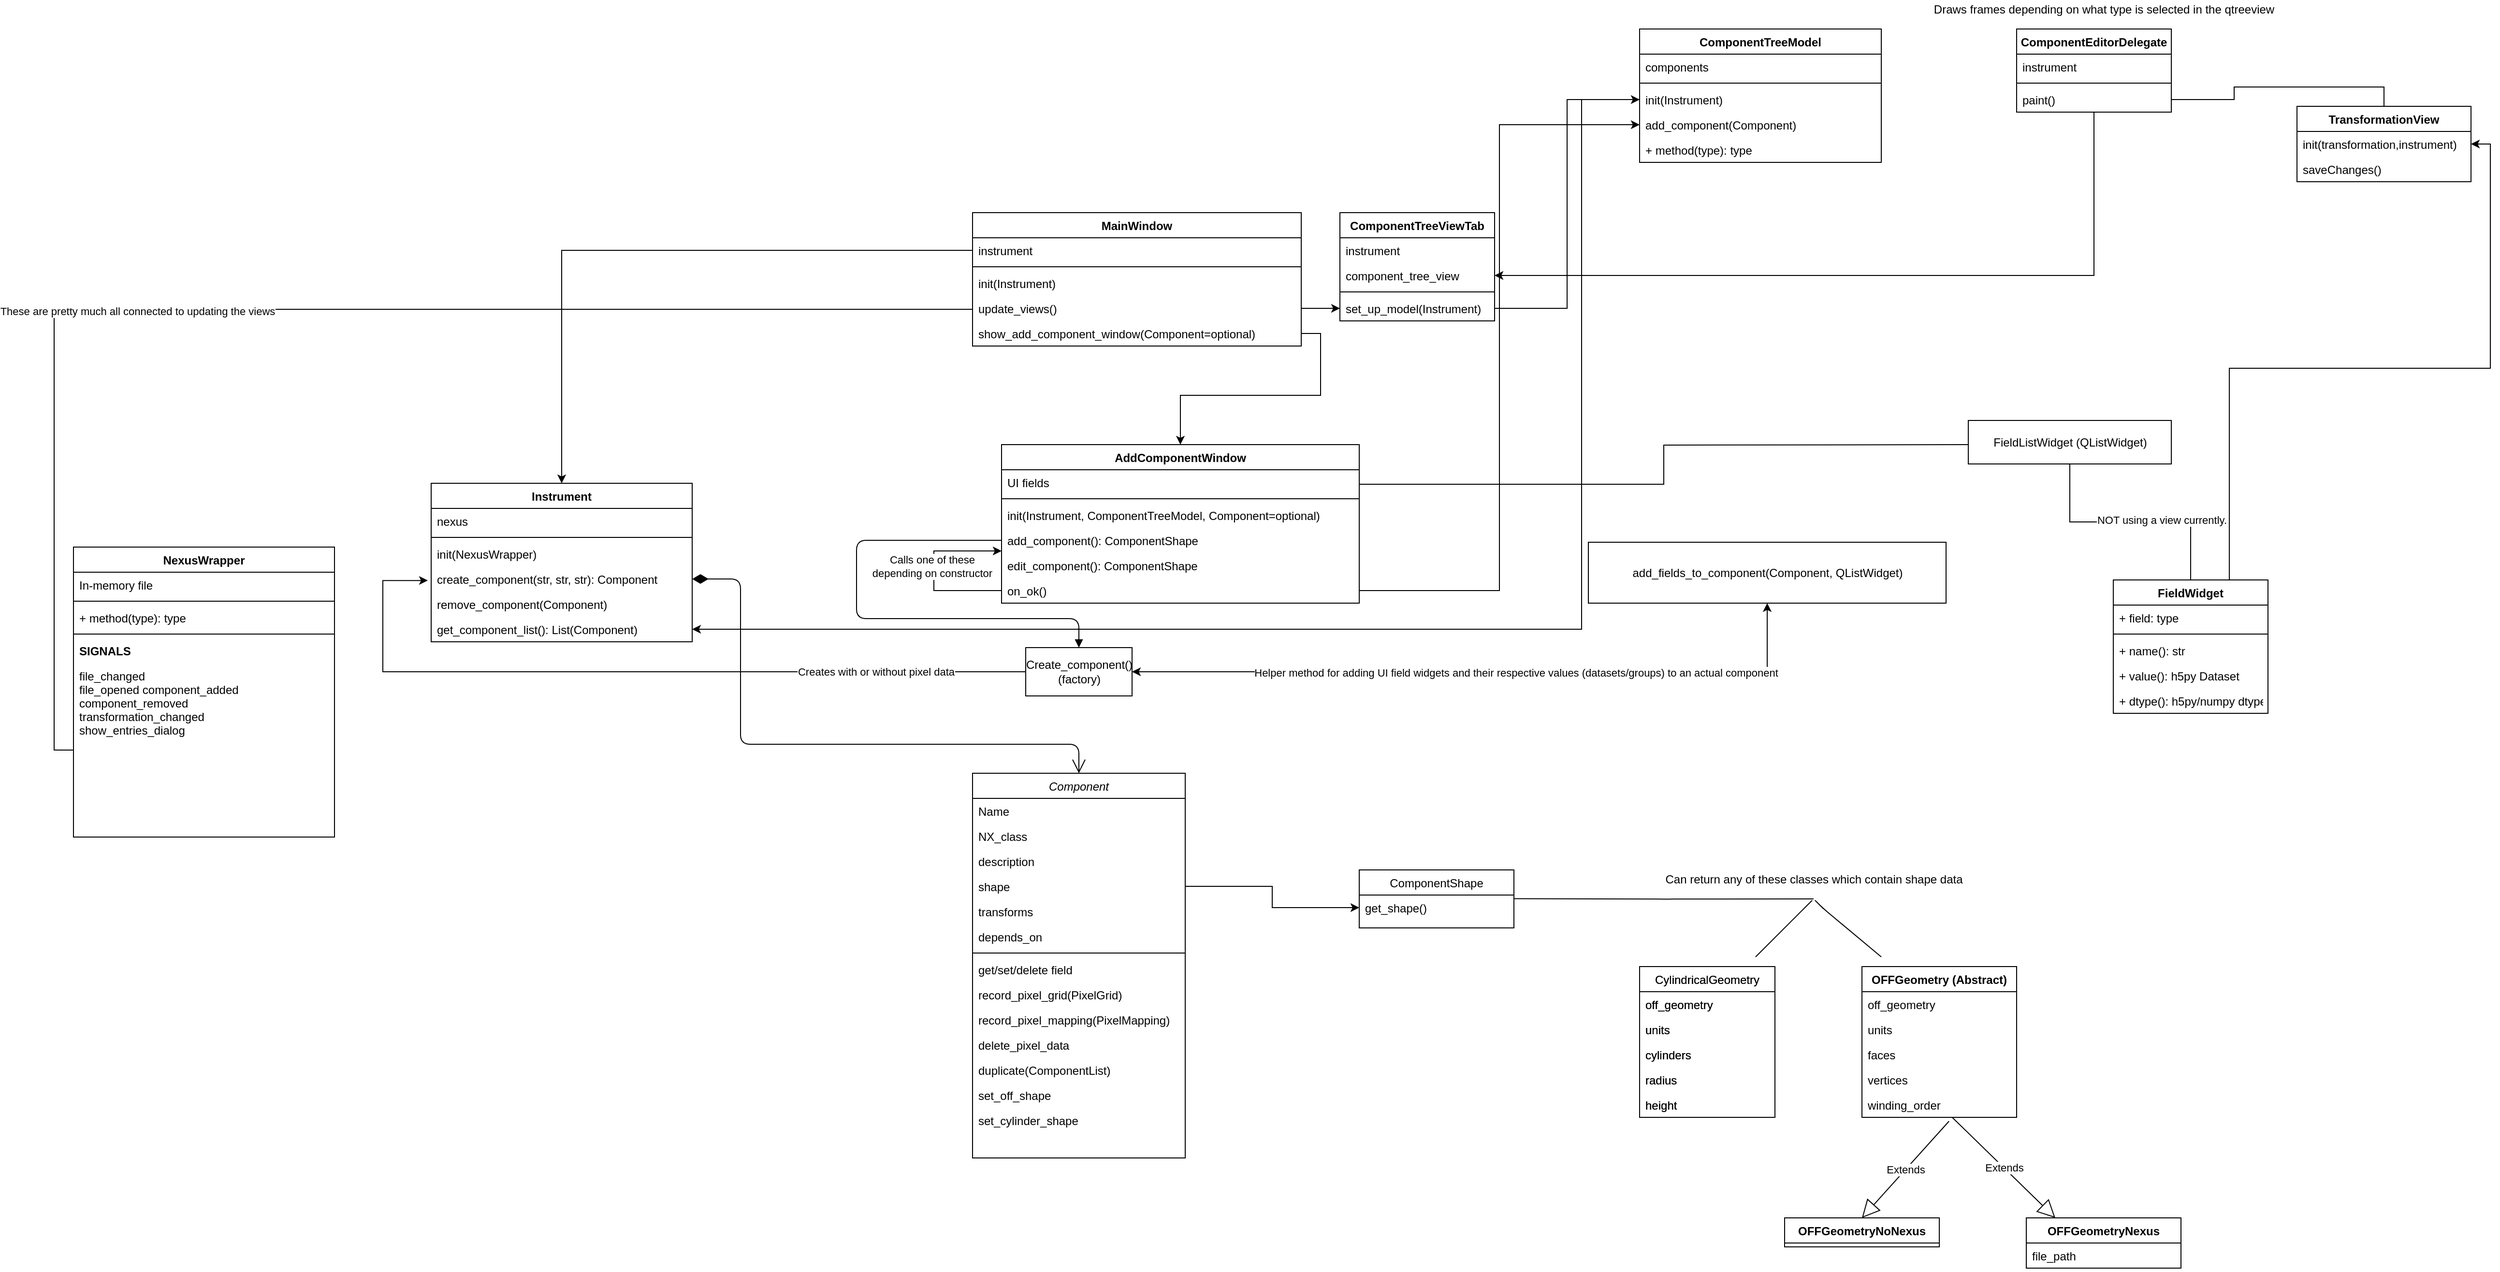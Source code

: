 <mxfile version="12.9.14" type="github">
  <diagram id="C5RBs43oDa-KdzZeNtuy" name="Page-1">
    <mxGraphModel dx="3401" dy="2618" grid="1" gridSize="10" guides="1" tooltips="1" connect="1" arrows="1" fold="1" page="1" pageScale="1" pageWidth="827" pageHeight="1169" math="0" shadow="0">
      <root>
        <mxCell id="WIyWlLk6GJQsqaUBKTNV-0" />
        <mxCell id="WIyWlLk6GJQsqaUBKTNV-1" parent="WIyWlLk6GJQsqaUBKTNV-0" />
        <mxCell id="DUrNOkOLL8GZBjthzsFv-48" style="edgeStyle=orthogonalEdgeStyle;rounded=0;orthogonalLoop=1;jettySize=auto;html=1;entryX=-0.013;entryY=0.56;entryDx=0;entryDy=0;entryPerimeter=0;" parent="WIyWlLk6GJQsqaUBKTNV-1" source="N5AuJJnAV4p9VSYSqfe--3" target="DUrNOkOLL8GZBjthzsFv-47" edge="1">
          <mxGeometry relative="1" as="geometry">
            <mxPoint x="-410" y="-70" as="targetPoint" />
            <Array as="points">
              <mxPoint x="-420" y="25" />
              <mxPoint x="-420" y="-69" />
            </Array>
          </mxGeometry>
        </mxCell>
        <mxCell id="DUrNOkOLL8GZBjthzsFv-49" value="Creates with or without pixel data" style="edgeLabel;html=1;align=center;verticalAlign=middle;resizable=0;points=[];" parent="DUrNOkOLL8GZBjthzsFv-48" vertex="1" connectable="0">
          <mxGeometry x="-0.642" y="3" relative="1" as="geometry">
            <mxPoint x="-11" y="-3.03" as="offset" />
          </mxGeometry>
        </mxCell>
        <mxCell id="DUrNOkOLL8GZBjthzsFv-59" style="edgeStyle=orthogonalEdgeStyle;rounded=0;orthogonalLoop=1;jettySize=auto;html=1;startArrow=classic;startFill=1;entryX=0.5;entryY=1;entryDx=0;entryDy=0;" parent="WIyWlLk6GJQsqaUBKTNV-1" source="N5AuJJnAV4p9VSYSqfe--3" target="DUrNOkOLL8GZBjthzsFv-60" edge="1">
          <mxGeometry relative="1" as="geometry">
            <mxPoint x="1000" y="-20" as="targetPoint" />
          </mxGeometry>
        </mxCell>
        <mxCell id="DUrNOkOLL8GZBjthzsFv-72" value="Helper method for adding UI field widgets and their respective values (datasets/groups) to an actual component" style="edgeLabel;html=1;align=center;verticalAlign=middle;resizable=0;points=[];" parent="DUrNOkOLL8GZBjthzsFv-59" vertex="1" connectable="0">
          <mxGeometry x="0.094" y="-1" relative="1" as="geometry">
            <mxPoint x="-1" as="offset" />
          </mxGeometry>
        </mxCell>
        <mxCell id="N5AuJJnAV4p9VSYSqfe--3" value="&lt;div&gt;Create_component()&lt;/div&gt;&lt;div&gt;(factory)&lt;br&gt;&lt;/div&gt;" style="html=1;" parent="WIyWlLk6GJQsqaUBKTNV-1" vertex="1">
          <mxGeometry x="245" width="110" height="50" as="geometry" />
        </mxCell>
        <mxCell id="N5AuJJnAV4p9VSYSqfe--9" value="" style="endArrow=open;html=1;endSize=12;startArrow=diamondThin;startSize=14;startFill=1;edgeStyle=orthogonalEdgeStyle;align=left;verticalAlign=bottom;" parent="WIyWlLk6GJQsqaUBKTNV-1" source="DUrNOkOLL8GZBjthzsFv-47" target="zkfFHV4jXpPFQw0GAbJ--0" edge="1">
          <mxGeometry x="-1" y="3" relative="1" as="geometry">
            <mxPoint x="-50" y="70" as="sourcePoint" />
            <mxPoint x="490" y="510" as="targetPoint" />
            <Array as="points">
              <mxPoint x="-50" y="-71" />
              <mxPoint x="-50" y="100" />
              <mxPoint x="300" y="100" />
            </Array>
          </mxGeometry>
        </mxCell>
        <mxCell id="DUrNOkOLL8GZBjthzsFv-62" style="edgeStyle=orthogonalEdgeStyle;rounded=0;orthogonalLoop=1;jettySize=auto;html=1;exitX=1;exitY=0.25;exitDx=0;exitDy=0;startArrow=none;startFill=0;endArrow=none;endFill=0;" parent="WIyWlLk6GJQsqaUBKTNV-1" source="N5AuJJnAV4p9VSYSqfe--11" edge="1">
          <mxGeometry relative="1" as="geometry">
            <mxPoint x="1220" y="-210" as="targetPoint" />
          </mxGeometry>
        </mxCell>
        <mxCell id="N5AuJJnAV4p9VSYSqfe--11" value="AddComponentWindow" style="swimlane;fontStyle=1;align=center;verticalAlign=top;childLayout=stackLayout;horizontal=1;startSize=26;horizontalStack=0;resizeParent=1;resizeParentMax=0;resizeLast=0;collapsible=1;marginBottom=0;" parent="WIyWlLk6GJQsqaUBKTNV-1" vertex="1">
          <mxGeometry x="220" y="-210" width="370" height="164" as="geometry" />
        </mxCell>
        <mxCell id="N5AuJJnAV4p9VSYSqfe--12" value="UI fields" style="text;strokeColor=none;fillColor=none;align=left;verticalAlign=top;spacingLeft=4;spacingRight=4;overflow=hidden;rotatable=0;points=[[0,0.5],[1,0.5]];portConstraint=eastwest;" parent="N5AuJJnAV4p9VSYSqfe--11" vertex="1">
          <mxGeometry y="26" width="370" height="26" as="geometry" />
        </mxCell>
        <mxCell id="N5AuJJnAV4p9VSYSqfe--13" value="" style="line;strokeWidth=1;fillColor=none;align=left;verticalAlign=middle;spacingTop=-1;spacingLeft=3;spacingRight=3;rotatable=0;labelPosition=right;points=[];portConstraint=eastwest;" parent="N5AuJJnAV4p9VSYSqfe--11" vertex="1">
          <mxGeometry y="52" width="370" height="8" as="geometry" />
        </mxCell>
        <mxCell id="N5AuJJnAV4p9VSYSqfe--16" value="init(Instrument, ComponentTreeModel, Component=optional)" style="text;strokeColor=none;fillColor=none;align=left;verticalAlign=top;spacingLeft=4;spacingRight=4;overflow=hidden;rotatable=0;points=[[0,0.5],[1,0.5]];portConstraint=eastwest;" parent="N5AuJJnAV4p9VSYSqfe--11" vertex="1">
          <mxGeometry y="60" width="370" height="26" as="geometry" />
        </mxCell>
        <mxCell id="N5AuJJnAV4p9VSYSqfe--14" value="add_component(): ComponentShape" style="text;strokeColor=none;fillColor=none;align=left;verticalAlign=top;spacingLeft=4;spacingRight=4;overflow=hidden;rotatable=0;points=[[0,0.5],[1,0.5]];portConstraint=eastwest;" parent="N5AuJJnAV4p9VSYSqfe--11" vertex="1">
          <mxGeometry y="86" width="370" height="26" as="geometry" />
        </mxCell>
        <mxCell id="N5AuJJnAV4p9VSYSqfe--15" value="edit_component(): ComponentShape" style="text;strokeColor=none;fillColor=none;align=left;verticalAlign=top;spacingLeft=4;spacingRight=4;overflow=hidden;rotatable=0;points=[[0,0.5],[1,0.5]];portConstraint=eastwest;" parent="N5AuJJnAV4p9VSYSqfe--11" vertex="1">
          <mxGeometry y="112" width="370" height="26" as="geometry" />
        </mxCell>
        <mxCell id="N5AuJJnAV4p9VSYSqfe--17" value="on_ok()" style="text;strokeColor=none;fillColor=none;align=left;verticalAlign=top;spacingLeft=4;spacingRight=4;overflow=hidden;rotatable=0;points=[[0,0.5],[1,0.5]];portConstraint=eastwest;" parent="N5AuJJnAV4p9VSYSqfe--11" vertex="1">
          <mxGeometry y="138" width="370" height="26" as="geometry" />
        </mxCell>
        <mxCell id="N5AuJJnAV4p9VSYSqfe--23" style="edgeStyle=orthogonalEdgeStyle;rounded=0;orthogonalLoop=1;jettySize=auto;html=1;exitX=0;exitY=0.5;exitDx=0;exitDy=0;entryX=0;entryY=0.923;entryDx=0;entryDy=0;entryPerimeter=0;" parent="N5AuJJnAV4p9VSYSqfe--11" source="N5AuJJnAV4p9VSYSqfe--17" target="N5AuJJnAV4p9VSYSqfe--14" edge="1">
          <mxGeometry relative="1" as="geometry">
            <mxPoint x="-10" y="110" as="targetPoint" />
            <Array as="points">
              <mxPoint y="151" />
              <mxPoint x="-70" y="151" />
              <mxPoint x="-70" y="110" />
            </Array>
          </mxGeometry>
        </mxCell>
        <mxCell id="N5AuJJnAV4p9VSYSqfe--25" value="&lt;div&gt;Calls one of these&lt;/div&gt;&lt;div&gt; depending on constructor&lt;/div&gt;" style="edgeLabel;html=1;align=center;verticalAlign=middle;resizable=0;points=[];" parent="N5AuJJnAV4p9VSYSqfe--23" vertex="1" connectable="0">
          <mxGeometry x="0.052" y="2" relative="1" as="geometry">
            <mxPoint as="offset" />
          </mxGeometry>
        </mxCell>
        <mxCell id="N5AuJJnAV4p9VSYSqfe--22" value="" style="html=1;verticalAlign=bottom;endArrow=block;exitX=0;exitY=0.5;exitDx=0;exitDy=0;entryX=0.5;entryY=0;entryDx=0;entryDy=0;" parent="WIyWlLk6GJQsqaUBKTNV-1" source="N5AuJJnAV4p9VSYSqfe--14" target="N5AuJJnAV4p9VSYSqfe--3" edge="1">
          <mxGeometry x="-0.144" y="-92" width="80" relative="1" as="geometry">
            <mxPoint x="70" y="-128.2" as="sourcePoint" />
            <mxPoint x="-40" y="-120" as="targetPoint" />
            <Array as="points">
              <mxPoint x="70" y="-111" />
              <mxPoint x="70" y="-30" />
              <mxPoint x="300" y="-30" />
            </Array>
            <mxPoint as="offset" />
          </mxGeometry>
        </mxCell>
        <mxCell id="zkfFHV4jXpPFQw0GAbJ--17" value="ComponentShape" style="swimlane;fontStyle=0;align=center;verticalAlign=top;childLayout=stackLayout;horizontal=1;startSize=26;horizontalStack=0;resizeParent=1;resizeLast=0;collapsible=1;marginBottom=0;rounded=0;shadow=0;strokeWidth=1;" parent="WIyWlLk6GJQsqaUBKTNV-1" vertex="1">
          <mxGeometry x="590" y="230" width="160" height="60" as="geometry">
            <mxRectangle x="550" y="140" width="160" height="26" as="alternateBounds" />
          </mxGeometry>
        </mxCell>
        <mxCell id="zkfFHV4jXpPFQw0GAbJ--24" value="get_shape()" style="text;align=left;verticalAlign=top;spacingLeft=4;spacingRight=4;overflow=hidden;rotatable=0;points=[[0,0.5],[1,0.5]];portConstraint=eastwest;" parent="zkfFHV4jXpPFQw0GAbJ--17" vertex="1">
          <mxGeometry y="26" width="160" height="26" as="geometry" />
        </mxCell>
        <mxCell id="DUrNOkOLL8GZBjthzsFv-0" value="" style="endArrow=none;html=1;edgeStyle=orthogonalEdgeStyle;" parent="WIyWlLk6GJQsqaUBKTNV-1" edge="1">
          <mxGeometry relative="1" as="geometry">
            <mxPoint x="750" y="259.71" as="sourcePoint" />
            <mxPoint x="1060" y="260" as="targetPoint" />
            <Array as="points" />
          </mxGeometry>
        </mxCell>
        <mxCell id="zkfFHV4jXpPFQw0GAbJ--0" value="Component" style="swimlane;fontStyle=2;align=center;verticalAlign=top;childLayout=stackLayout;horizontal=1;startSize=26;horizontalStack=0;resizeParent=1;resizeLast=0;collapsible=1;marginBottom=0;rounded=0;shadow=0;strokeWidth=1;" parent="WIyWlLk6GJQsqaUBKTNV-1" vertex="1">
          <mxGeometry x="190" y="130" width="220" height="398" as="geometry">
            <mxRectangle x="230" y="140" width="160" height="26" as="alternateBounds" />
          </mxGeometry>
        </mxCell>
        <mxCell id="zkfFHV4jXpPFQw0GAbJ--1" value="Name" style="text;align=left;verticalAlign=top;spacingLeft=4;spacingRight=4;overflow=hidden;rotatable=0;points=[[0,0.5],[1,0.5]];portConstraint=eastwest;" parent="zkfFHV4jXpPFQw0GAbJ--0" vertex="1">
          <mxGeometry y="26" width="220" height="26" as="geometry" />
        </mxCell>
        <mxCell id="zkfFHV4jXpPFQw0GAbJ--2" value="NX_class" style="text;align=left;verticalAlign=top;spacingLeft=4;spacingRight=4;overflow=hidden;rotatable=0;points=[[0,0.5],[1,0.5]];portConstraint=eastwest;rounded=0;shadow=0;html=0;" parent="zkfFHV4jXpPFQw0GAbJ--0" vertex="1">
          <mxGeometry y="52" width="220" height="26" as="geometry" />
        </mxCell>
        <mxCell id="zkfFHV4jXpPFQw0GAbJ--3" value="description" style="text;align=left;verticalAlign=top;spacingLeft=4;spacingRight=4;overflow=hidden;rotatable=0;points=[[0,0.5],[1,0.5]];portConstraint=eastwest;rounded=0;shadow=0;html=0;" parent="zkfFHV4jXpPFQw0GAbJ--0" vertex="1">
          <mxGeometry y="78" width="220" height="26" as="geometry" />
        </mxCell>
        <mxCell id="N5AuJJnAV4p9VSYSqfe--0" value="shape" style="text;align=left;verticalAlign=top;spacingLeft=4;spacingRight=4;overflow=hidden;rotatable=0;points=[[0,0.5],[1,0.5]];portConstraint=eastwest;rounded=0;shadow=0;html=0;" parent="zkfFHV4jXpPFQw0GAbJ--0" vertex="1">
          <mxGeometry y="104" width="220" height="26" as="geometry" />
        </mxCell>
        <mxCell id="N5AuJJnAV4p9VSYSqfe--1" value="transforms" style="text;align=left;verticalAlign=top;spacingLeft=4;spacingRight=4;overflow=hidden;rotatable=0;points=[[0,0.5],[1,0.5]];portConstraint=eastwest;rounded=0;shadow=0;html=0;" parent="zkfFHV4jXpPFQw0GAbJ--0" vertex="1">
          <mxGeometry y="130" width="220" height="26" as="geometry" />
        </mxCell>
        <mxCell id="N5AuJJnAV4p9VSYSqfe--2" value="depends_on" style="text;align=left;verticalAlign=top;spacingLeft=4;spacingRight=4;overflow=hidden;rotatable=0;points=[[0,0.5],[1,0.5]];portConstraint=eastwest;rounded=0;shadow=0;html=0;" parent="zkfFHV4jXpPFQw0GAbJ--0" vertex="1">
          <mxGeometry y="156" width="220" height="26" as="geometry" />
        </mxCell>
        <mxCell id="zkfFHV4jXpPFQw0GAbJ--4" value="" style="line;html=1;strokeWidth=1;align=left;verticalAlign=middle;spacingTop=-1;spacingLeft=3;spacingRight=3;rotatable=0;labelPosition=right;points=[];portConstraint=eastwest;" parent="zkfFHV4jXpPFQw0GAbJ--0" vertex="1">
          <mxGeometry y="182" width="220" height="8" as="geometry" />
        </mxCell>
        <mxCell id="zkfFHV4jXpPFQw0GAbJ--5" value="get/set/delete field" style="text;align=left;verticalAlign=top;spacingLeft=4;spacingRight=4;overflow=hidden;rotatable=0;points=[[0,0.5],[1,0.5]];portConstraint=eastwest;" parent="zkfFHV4jXpPFQw0GAbJ--0" vertex="1">
          <mxGeometry y="190" width="220" height="26" as="geometry" />
        </mxCell>
        <mxCell id="N5AuJJnAV4p9VSYSqfe--4" value="record_pixel_grid(PixelGrid)" style="text;align=left;verticalAlign=top;spacingLeft=4;spacingRight=4;overflow=hidden;rotatable=0;points=[[0,0.5],[1,0.5]];portConstraint=eastwest;" parent="zkfFHV4jXpPFQw0GAbJ--0" vertex="1">
          <mxGeometry y="216" width="220" height="26" as="geometry" />
        </mxCell>
        <mxCell id="N5AuJJnAV4p9VSYSqfe--5" value="record_pixel_mapping(PixelMapping)" style="text;align=left;verticalAlign=top;spacingLeft=4;spacingRight=4;overflow=hidden;rotatable=0;points=[[0,0.5],[1,0.5]];portConstraint=eastwest;" parent="zkfFHV4jXpPFQw0GAbJ--0" vertex="1">
          <mxGeometry y="242" width="220" height="26" as="geometry" />
        </mxCell>
        <mxCell id="N5AuJJnAV4p9VSYSqfe--6" value="delete_pixel_data" style="text;align=left;verticalAlign=top;spacingLeft=4;spacingRight=4;overflow=hidden;rotatable=0;points=[[0,0.5],[1,0.5]];portConstraint=eastwest;" parent="zkfFHV4jXpPFQw0GAbJ--0" vertex="1">
          <mxGeometry y="268" width="220" height="26" as="geometry" />
        </mxCell>
        <mxCell id="N5AuJJnAV4p9VSYSqfe--7" value="duplicate(ComponentList)" style="text;align=left;verticalAlign=top;spacingLeft=4;spacingRight=4;overflow=hidden;rotatable=0;points=[[0,0.5],[1,0.5]];portConstraint=eastwest;" parent="zkfFHV4jXpPFQw0GAbJ--0" vertex="1">
          <mxGeometry y="294" width="220" height="26" as="geometry" />
        </mxCell>
        <mxCell id="DUrNOkOLL8GZBjthzsFv-57" value="set_off_shape" style="text;align=left;verticalAlign=top;spacingLeft=4;spacingRight=4;overflow=hidden;rotatable=0;points=[[0,0.5],[1,0.5]];portConstraint=eastwest;" parent="zkfFHV4jXpPFQw0GAbJ--0" vertex="1">
          <mxGeometry y="320" width="220" height="26" as="geometry" />
        </mxCell>
        <mxCell id="DUrNOkOLL8GZBjthzsFv-58" value="set_cylinder_shape" style="text;align=left;verticalAlign=top;spacingLeft=4;spacingRight=4;overflow=hidden;rotatable=0;points=[[0,0.5],[1,0.5]];portConstraint=eastwest;" parent="zkfFHV4jXpPFQw0GAbJ--0" vertex="1">
          <mxGeometry y="346" width="220" height="26" as="geometry" />
        </mxCell>
        <mxCell id="DUrNOkOLL8GZBjthzsFv-23" value="Extends" style="endArrow=block;endSize=16;endFill=0;html=1;" parent="WIyWlLk6GJQsqaUBKTNV-1" source="DUrNOkOLL8GZBjthzsFv-22" edge="1">
          <mxGeometry width="160" relative="1" as="geometry">
            <mxPoint x="1150" y="590" as="sourcePoint" />
            <mxPoint x="1310" y="590" as="targetPoint" />
          </mxGeometry>
        </mxCell>
        <mxCell id="DUrNOkOLL8GZBjthzsFv-24" value="Extends" style="endArrow=block;endSize=16;endFill=0;html=1;exitX=0.563;exitY=1.154;exitDx=0;exitDy=0;exitPerimeter=0;" parent="WIyWlLk6GJQsqaUBKTNV-1" source="DUrNOkOLL8GZBjthzsFv-22" edge="1">
          <mxGeometry width="160" relative="1" as="geometry">
            <mxPoint x="1080.003" y="521" as="sourcePoint" />
            <mxPoint x="1110" y="590" as="targetPoint" />
          </mxGeometry>
        </mxCell>
        <mxCell id="DUrNOkOLL8GZBjthzsFv-3" value="CylindricalGeometry" style="swimlane;fontStyle=0;childLayout=stackLayout;horizontal=1;startSize=26;fillColor=none;horizontalStack=0;resizeParent=1;resizeParentMax=0;resizeLast=0;collapsible=1;marginBottom=0;" parent="WIyWlLk6GJQsqaUBKTNV-1" vertex="1">
          <mxGeometry x="880" y="330" width="140" height="156" as="geometry" />
        </mxCell>
        <mxCell id="DUrNOkOLL8GZBjthzsFv-4" value="off_geometry" style="text;strokeColor=none;fillColor=none;align=left;verticalAlign=top;spacingLeft=4;spacingRight=4;overflow=hidden;rotatable=0;points=[[0,0.5],[1,0.5]];portConstraint=eastwest;" parent="DUrNOkOLL8GZBjthzsFv-3" vertex="1">
          <mxGeometry y="26" width="140" height="26" as="geometry" />
        </mxCell>
        <mxCell id="DUrNOkOLL8GZBjthzsFv-5" value="units" style="text;strokeColor=none;fillColor=none;align=left;verticalAlign=top;spacingLeft=4;spacingRight=4;overflow=hidden;rotatable=0;points=[[0,0.5],[1,0.5]];portConstraint=eastwest;" parent="DUrNOkOLL8GZBjthzsFv-3" vertex="1">
          <mxGeometry y="52" width="140" height="26" as="geometry" />
        </mxCell>
        <mxCell id="DUrNOkOLL8GZBjthzsFv-6" value="cylinders" style="text;strokeColor=none;fillColor=none;align=left;verticalAlign=top;spacingLeft=4;spacingRight=4;overflow=hidden;rotatable=0;points=[[0,0.5],[1,0.5]];portConstraint=eastwest;" parent="DUrNOkOLL8GZBjthzsFv-3" vertex="1">
          <mxGeometry y="78" width="140" height="26" as="geometry" />
        </mxCell>
        <mxCell id="DUrNOkOLL8GZBjthzsFv-7" value="radius" style="text;strokeColor=none;fillColor=none;align=left;verticalAlign=top;spacingLeft=4;spacingRight=4;overflow=hidden;rotatable=0;points=[[0,0.5],[1,0.5]];portConstraint=eastwest;" parent="DUrNOkOLL8GZBjthzsFv-3" vertex="1">
          <mxGeometry y="104" width="140" height="26" as="geometry" />
        </mxCell>
        <mxCell id="DUrNOkOLL8GZBjthzsFv-8" value="height" style="text;strokeColor=none;fillColor=none;align=left;verticalAlign=top;spacingLeft=4;spacingRight=4;overflow=hidden;rotatable=0;points=[[0,0.5],[1,0.5]];portConstraint=eastwest;" parent="DUrNOkOLL8GZBjthzsFv-3" vertex="1">
          <mxGeometry y="130" width="140" height="26" as="geometry" />
        </mxCell>
        <mxCell id="DUrNOkOLL8GZBjthzsFv-9" value="CylindricalGeometry" style="swimlane;fontStyle=0;childLayout=stackLayout;horizontal=1;startSize=26;fillColor=none;horizontalStack=0;resizeParent=1;resizeParentMax=0;resizeLast=0;collapsible=1;marginBottom=0;" parent="WIyWlLk6GJQsqaUBKTNV-1" vertex="1">
          <mxGeometry x="880" y="330" width="140" height="156" as="geometry" />
        </mxCell>
        <mxCell id="DUrNOkOLL8GZBjthzsFv-10" value="off_geometry" style="text;strokeColor=none;fillColor=none;align=left;verticalAlign=top;spacingLeft=4;spacingRight=4;overflow=hidden;rotatable=0;points=[[0,0.5],[1,0.5]];portConstraint=eastwest;" parent="DUrNOkOLL8GZBjthzsFv-9" vertex="1">
          <mxGeometry y="26" width="140" height="26" as="geometry" />
        </mxCell>
        <mxCell id="DUrNOkOLL8GZBjthzsFv-11" value="units" style="text;strokeColor=none;fillColor=none;align=left;verticalAlign=top;spacingLeft=4;spacingRight=4;overflow=hidden;rotatable=0;points=[[0,0.5],[1,0.5]];portConstraint=eastwest;" parent="DUrNOkOLL8GZBjthzsFv-9" vertex="1">
          <mxGeometry y="52" width="140" height="26" as="geometry" />
        </mxCell>
        <mxCell id="DUrNOkOLL8GZBjthzsFv-12" value="cylinders" style="text;strokeColor=none;fillColor=none;align=left;verticalAlign=top;spacingLeft=4;spacingRight=4;overflow=hidden;rotatable=0;points=[[0,0.5],[1,0.5]];portConstraint=eastwest;" parent="DUrNOkOLL8GZBjthzsFv-9" vertex="1">
          <mxGeometry y="78" width="140" height="26" as="geometry" />
        </mxCell>
        <mxCell id="DUrNOkOLL8GZBjthzsFv-13" value="radius" style="text;strokeColor=none;fillColor=none;align=left;verticalAlign=top;spacingLeft=4;spacingRight=4;overflow=hidden;rotatable=0;points=[[0,0.5],[1,0.5]];portConstraint=eastwest;" parent="DUrNOkOLL8GZBjthzsFv-9" vertex="1">
          <mxGeometry y="104" width="140" height="26" as="geometry" />
        </mxCell>
        <mxCell id="DUrNOkOLL8GZBjthzsFv-14" value="height" style="text;strokeColor=none;fillColor=none;align=left;verticalAlign=top;spacingLeft=4;spacingRight=4;overflow=hidden;rotatable=0;points=[[0,0.5],[1,0.5]];portConstraint=eastwest;" parent="DUrNOkOLL8GZBjthzsFv-9" vertex="1">
          <mxGeometry y="130" width="140" height="26" as="geometry" />
        </mxCell>
        <mxCell id="DUrNOkOLL8GZBjthzsFv-15" value="OFFGeometry (Abstract)" style="swimlane;fontStyle=1;align=center;verticalAlign=top;childLayout=stackLayout;horizontal=1;startSize=26;horizontalStack=0;resizeParent=1;resizeParentMax=0;resizeLast=0;collapsible=1;marginBottom=0;" parent="WIyWlLk6GJQsqaUBKTNV-1" vertex="1">
          <mxGeometry x="1110" y="330" width="160" height="156" as="geometry" />
        </mxCell>
        <mxCell id="DUrNOkOLL8GZBjthzsFv-18" value="off_geometry" style="text;strokeColor=none;fillColor=none;align=left;verticalAlign=top;spacingLeft=4;spacingRight=4;overflow=hidden;rotatable=0;points=[[0,0.5],[1,0.5]];portConstraint=eastwest;" parent="DUrNOkOLL8GZBjthzsFv-15" vertex="1">
          <mxGeometry y="26" width="160" height="26" as="geometry" />
        </mxCell>
        <mxCell id="DUrNOkOLL8GZBjthzsFv-19" value="units" style="text;strokeColor=none;fillColor=none;align=left;verticalAlign=top;spacingLeft=4;spacingRight=4;overflow=hidden;rotatable=0;points=[[0,0.5],[1,0.5]];portConstraint=eastwest;" parent="DUrNOkOLL8GZBjthzsFv-15" vertex="1">
          <mxGeometry y="52" width="160" height="26" as="geometry" />
        </mxCell>
        <mxCell id="DUrNOkOLL8GZBjthzsFv-20" value="faces" style="text;strokeColor=none;fillColor=none;align=left;verticalAlign=top;spacingLeft=4;spacingRight=4;overflow=hidden;rotatable=0;points=[[0,0.5],[1,0.5]];portConstraint=eastwest;" parent="DUrNOkOLL8GZBjthzsFv-15" vertex="1">
          <mxGeometry y="78" width="160" height="26" as="geometry" />
        </mxCell>
        <mxCell id="DUrNOkOLL8GZBjthzsFv-21" value="vertices" style="text;strokeColor=none;fillColor=none;align=left;verticalAlign=top;spacingLeft=4;spacingRight=4;overflow=hidden;rotatable=0;points=[[0,0.5],[1,0.5]];portConstraint=eastwest;" parent="DUrNOkOLL8GZBjthzsFv-15" vertex="1">
          <mxGeometry y="104" width="160" height="26" as="geometry" />
        </mxCell>
        <mxCell id="DUrNOkOLL8GZBjthzsFv-22" value="winding_order" style="text;strokeColor=none;fillColor=none;align=left;verticalAlign=top;spacingLeft=4;spacingRight=4;overflow=hidden;rotatable=0;points=[[0,0.5],[1,0.5]];portConstraint=eastwest;" parent="DUrNOkOLL8GZBjthzsFv-15" vertex="1">
          <mxGeometry y="130" width="160" height="26" as="geometry" />
        </mxCell>
        <mxCell id="DUrNOkOLL8GZBjthzsFv-25" value="OFFGeometryNoNexus" style="swimlane;fontStyle=1;align=center;verticalAlign=top;childLayout=stackLayout;horizontal=1;startSize=26;horizontalStack=0;resizeParent=1;resizeParentMax=0;resizeLast=0;collapsible=1;marginBottom=0;" parent="WIyWlLk6GJQsqaUBKTNV-1" vertex="1">
          <mxGeometry x="1030" y="590" width="160" height="30" as="geometry" />
        </mxCell>
        <mxCell id="DUrNOkOLL8GZBjthzsFv-33" value="OFFGeometryNexus" style="swimlane;fontStyle=1;align=center;verticalAlign=top;childLayout=stackLayout;horizontal=1;startSize=26;horizontalStack=0;resizeParent=1;resizeParentMax=0;resizeLast=0;collapsible=1;marginBottom=0;" parent="WIyWlLk6GJQsqaUBKTNV-1" vertex="1">
          <mxGeometry x="1280" y="590" width="160" height="52" as="geometry" />
        </mxCell>
        <mxCell id="DUrNOkOLL8GZBjthzsFv-34" value="file_path" style="text;strokeColor=none;fillColor=none;align=left;verticalAlign=top;spacingLeft=4;spacingRight=4;overflow=hidden;rotatable=0;points=[[0,0.5],[1,0.5]];portConstraint=eastwest;" parent="DUrNOkOLL8GZBjthzsFv-33" vertex="1">
          <mxGeometry y="26" width="160" height="26" as="geometry" />
        </mxCell>
        <mxCell id="DUrNOkOLL8GZBjthzsFv-39" value="" style="endArrow=none;html=1;" parent="WIyWlLk6GJQsqaUBKTNV-1" edge="1">
          <mxGeometry width="50" height="50" relative="1" as="geometry">
            <mxPoint x="1000" y="320" as="sourcePoint" />
            <mxPoint x="1050" y="270" as="targetPoint" />
            <Array as="points">
              <mxPoint x="1050" y="270" />
              <mxPoint x="1060" y="260" />
            </Array>
          </mxGeometry>
        </mxCell>
        <mxCell id="DUrNOkOLL8GZBjthzsFv-40" value="" style="endArrow=none;html=1;" parent="WIyWlLk6GJQsqaUBKTNV-1" edge="1">
          <mxGeometry width="50" height="50" relative="1" as="geometry">
            <mxPoint x="1130" y="320" as="sourcePoint" />
            <mxPoint x="1070" y="270" as="targetPoint" />
            <Array as="points">
              <mxPoint x="1070" y="270" />
              <mxPoint x="1060" y="260" />
            </Array>
          </mxGeometry>
        </mxCell>
        <mxCell id="DUrNOkOLL8GZBjthzsFv-41" value="Can return any of these classes which contain shape data" style="text;html=1;align=center;verticalAlign=middle;resizable=0;points=[];autosize=1;" parent="WIyWlLk6GJQsqaUBKTNV-1" vertex="1">
          <mxGeometry x="900" y="230" width="320" height="20" as="geometry" />
        </mxCell>
        <mxCell id="DUrNOkOLL8GZBjthzsFv-42" value="ComponentTreeViewTab" style="swimlane;fontStyle=1;align=center;verticalAlign=top;childLayout=stackLayout;horizontal=1;startSize=26;horizontalStack=0;resizeParent=1;resizeParentMax=0;resizeLast=0;collapsible=1;marginBottom=0;" parent="WIyWlLk6GJQsqaUBKTNV-1" vertex="1">
          <mxGeometry x="570" y="-450" width="160" height="112" as="geometry" />
        </mxCell>
        <mxCell id="DUrNOkOLL8GZBjthzsFv-43" value="instrument" style="text;strokeColor=none;fillColor=none;align=left;verticalAlign=top;spacingLeft=4;spacingRight=4;overflow=hidden;rotatable=0;points=[[0,0.5],[1,0.5]];portConstraint=eastwest;" parent="DUrNOkOLL8GZBjthzsFv-42" vertex="1">
          <mxGeometry y="26" width="160" height="26" as="geometry" />
        </mxCell>
        <mxCell id="m86hGc0wjv1_9z85YqWU-10" value="component_tree_view" style="text;strokeColor=none;fillColor=none;align=left;verticalAlign=top;spacingLeft=4;spacingRight=4;overflow=hidden;rotatable=0;points=[[0,0.5],[1,0.5]];portConstraint=eastwest;" vertex="1" parent="DUrNOkOLL8GZBjthzsFv-42">
          <mxGeometry y="52" width="160" height="26" as="geometry" />
        </mxCell>
        <mxCell id="DUrNOkOLL8GZBjthzsFv-44" value="" style="line;strokeWidth=1;fillColor=none;align=left;verticalAlign=middle;spacingTop=-1;spacingLeft=3;spacingRight=3;rotatable=0;labelPosition=right;points=[];portConstraint=eastwest;" parent="DUrNOkOLL8GZBjthzsFv-42" vertex="1">
          <mxGeometry y="78" width="160" height="8" as="geometry" />
        </mxCell>
        <mxCell id="DUrNOkOLL8GZBjthzsFv-45" value="set_up_model(Instrument)" style="text;strokeColor=none;fillColor=none;align=left;verticalAlign=top;spacingLeft=4;spacingRight=4;overflow=hidden;rotatable=0;points=[[0,0.5],[1,0.5]];portConstraint=eastwest;" parent="DUrNOkOLL8GZBjthzsFv-42" vertex="1">
          <mxGeometry y="86" width="160" height="26" as="geometry" />
        </mxCell>
        <mxCell id="N5AuJJnAV4p9VSYSqfe--26" value="MainWindow" style="swimlane;fontStyle=1;align=center;verticalAlign=top;childLayout=stackLayout;horizontal=1;startSize=26;horizontalStack=0;resizeParent=1;resizeParentMax=0;resizeLast=0;collapsible=1;marginBottom=0;" parent="WIyWlLk6GJQsqaUBKTNV-1" vertex="1">
          <mxGeometry x="190" y="-450" width="340" height="138" as="geometry" />
        </mxCell>
        <mxCell id="N5AuJJnAV4p9VSYSqfe--27" value="instrument" style="text;strokeColor=none;fillColor=none;align=left;verticalAlign=top;spacingLeft=4;spacingRight=4;overflow=hidden;rotatable=0;points=[[0,0.5],[1,0.5]];portConstraint=eastwest;" parent="N5AuJJnAV4p9VSYSqfe--26" vertex="1">
          <mxGeometry y="26" width="340" height="26" as="geometry" />
        </mxCell>
        <mxCell id="N5AuJJnAV4p9VSYSqfe--28" value="" style="line;strokeWidth=1;fillColor=none;align=left;verticalAlign=middle;spacingTop=-1;spacingLeft=3;spacingRight=3;rotatable=0;labelPosition=right;points=[];portConstraint=eastwest;" parent="N5AuJJnAV4p9VSYSqfe--26" vertex="1">
          <mxGeometry y="52" width="340" height="8" as="geometry" />
        </mxCell>
        <mxCell id="N5AuJJnAV4p9VSYSqfe--29" value="init(Instrument)" style="text;strokeColor=none;fillColor=none;align=left;verticalAlign=top;spacingLeft=4;spacingRight=4;overflow=hidden;rotatable=0;points=[[0,0.5],[1,0.5]];portConstraint=eastwest;" parent="N5AuJJnAV4p9VSYSqfe--26" vertex="1">
          <mxGeometry y="60" width="340" height="26" as="geometry" />
        </mxCell>
        <mxCell id="DUrNOkOLL8GZBjthzsFv-46" value="update_views()" style="text;strokeColor=none;fillColor=none;align=left;verticalAlign=top;spacingLeft=4;spacingRight=4;overflow=hidden;rotatable=0;points=[[0,0.5],[1,0.5]];portConstraint=eastwest;" parent="N5AuJJnAV4p9VSYSqfe--26" vertex="1">
          <mxGeometry y="86" width="340" height="26" as="geometry" />
        </mxCell>
        <mxCell id="DUrNOkOLL8GZBjthzsFv-55" value="show_add_component_window(Component=optional)" style="text;strokeColor=none;fillColor=none;align=left;verticalAlign=top;spacingLeft=4;spacingRight=4;overflow=hidden;rotatable=0;points=[[0,0.5],[1,0.5]];portConstraint=eastwest;" parent="N5AuJJnAV4p9VSYSqfe--26" vertex="1">
          <mxGeometry y="112" width="340" height="26" as="geometry" />
        </mxCell>
        <mxCell id="N5AuJJnAV4p9VSYSqfe--18" value="Instrument" style="swimlane;fontStyle=1;align=center;verticalAlign=top;childLayout=stackLayout;horizontal=1;startSize=26;horizontalStack=0;resizeParent=1;resizeParentMax=0;resizeLast=0;collapsible=1;marginBottom=0;" parent="WIyWlLk6GJQsqaUBKTNV-1" vertex="1">
          <mxGeometry x="-370" y="-170" width="270" height="164" as="geometry" />
        </mxCell>
        <mxCell id="N5AuJJnAV4p9VSYSqfe--19" value="nexus" style="text;strokeColor=none;fillColor=none;align=left;verticalAlign=top;spacingLeft=4;spacingRight=4;overflow=hidden;rotatable=0;points=[[0,0.5],[1,0.5]];portConstraint=eastwest;" parent="N5AuJJnAV4p9VSYSqfe--18" vertex="1">
          <mxGeometry y="26" width="270" height="26" as="geometry" />
        </mxCell>
        <mxCell id="N5AuJJnAV4p9VSYSqfe--20" value="" style="line;strokeWidth=1;fillColor=none;align=left;verticalAlign=middle;spacingTop=-1;spacingLeft=3;spacingRight=3;rotatable=0;labelPosition=right;points=[];portConstraint=eastwest;" parent="N5AuJJnAV4p9VSYSqfe--18" vertex="1">
          <mxGeometry y="52" width="270" height="8" as="geometry" />
        </mxCell>
        <mxCell id="N5AuJJnAV4p9VSYSqfe--21" value="init(NexusWrapper)" style="text;strokeColor=none;fillColor=none;align=left;verticalAlign=top;spacingLeft=4;spacingRight=4;overflow=hidden;rotatable=0;points=[[0,0.5],[1,0.5]];portConstraint=eastwest;" parent="N5AuJJnAV4p9VSYSqfe--18" vertex="1">
          <mxGeometry y="60" width="270" height="26" as="geometry" />
        </mxCell>
        <mxCell id="DUrNOkOLL8GZBjthzsFv-47" value="create_component(str, str, str): Component" style="text;strokeColor=none;fillColor=none;align=left;verticalAlign=top;spacingLeft=4;spacingRight=4;overflow=hidden;rotatable=0;points=[[0,0.5],[1,0.5]];portConstraint=eastwest;" parent="N5AuJJnAV4p9VSYSqfe--18" vertex="1">
          <mxGeometry y="86" width="270" height="26" as="geometry" />
        </mxCell>
        <mxCell id="DUrNOkOLL8GZBjthzsFv-50" value="remove_component(Component)" style="text;strokeColor=none;fillColor=none;align=left;verticalAlign=top;spacingLeft=4;spacingRight=4;overflow=hidden;rotatable=0;points=[[0,0.5],[1,0.5]];portConstraint=eastwest;" parent="N5AuJJnAV4p9VSYSqfe--18" vertex="1">
          <mxGeometry y="112" width="270" height="26" as="geometry" />
        </mxCell>
        <mxCell id="DUrNOkOLL8GZBjthzsFv-51" value="get_component_list(): List(Component)" style="text;strokeColor=none;fillColor=none;align=left;verticalAlign=top;spacingLeft=4;spacingRight=4;overflow=hidden;rotatable=0;points=[[0,0.5],[1,0.5]];portConstraint=eastwest;" parent="N5AuJJnAV4p9VSYSqfe--18" vertex="1">
          <mxGeometry y="138" width="270" height="26" as="geometry" />
        </mxCell>
        <mxCell id="DUrNOkOLL8GZBjthzsFv-52" style="edgeStyle=orthogonalEdgeStyle;rounded=0;orthogonalLoop=1;jettySize=auto;html=1;entryX=0.5;entryY=0;entryDx=0;entryDy=0;" parent="WIyWlLk6GJQsqaUBKTNV-1" source="N5AuJJnAV4p9VSYSqfe--27" target="N5AuJJnAV4p9VSYSqfe--18" edge="1">
          <mxGeometry relative="1" as="geometry" />
        </mxCell>
        <mxCell id="DUrNOkOLL8GZBjthzsFv-53" style="edgeStyle=orthogonalEdgeStyle;rounded=0;orthogonalLoop=1;jettySize=auto;html=1;entryX=0;entryY=0.5;entryDx=0;entryDy=0;" parent="WIyWlLk6GJQsqaUBKTNV-1" source="DUrNOkOLL8GZBjthzsFv-46" target="DUrNOkOLL8GZBjthzsFv-45" edge="1">
          <mxGeometry relative="1" as="geometry" />
        </mxCell>
        <mxCell id="DUrNOkOLL8GZBjthzsFv-54" style="edgeStyle=orthogonalEdgeStyle;rounded=0;orthogonalLoop=1;jettySize=auto;html=1;entryX=0;entryY=0.5;entryDx=0;entryDy=0;" parent="WIyWlLk6GJQsqaUBKTNV-1" source="N5AuJJnAV4p9VSYSqfe--0" target="zkfFHV4jXpPFQw0GAbJ--24" edge="1">
          <mxGeometry relative="1" as="geometry" />
        </mxCell>
        <mxCell id="DUrNOkOLL8GZBjthzsFv-56" style="edgeStyle=orthogonalEdgeStyle;rounded=0;orthogonalLoop=1;jettySize=auto;html=1;entryX=0.5;entryY=0;entryDx=0;entryDy=0;" parent="WIyWlLk6GJQsqaUBKTNV-1" source="DUrNOkOLL8GZBjthzsFv-55" target="N5AuJJnAV4p9VSYSqfe--11" edge="1">
          <mxGeometry relative="1" as="geometry" />
        </mxCell>
        <mxCell id="DUrNOkOLL8GZBjthzsFv-60" value="add_fields_to_component(Component, QListWidget)" style="html=1;" parent="WIyWlLk6GJQsqaUBKTNV-1" vertex="1">
          <mxGeometry x="827" y="-109" width="370" height="63" as="geometry" />
        </mxCell>
        <mxCell id="DUrNOkOLL8GZBjthzsFv-68" style="edgeStyle=orthogonalEdgeStyle;rounded=0;orthogonalLoop=1;jettySize=auto;html=1;entryX=0.5;entryY=0;entryDx=0;entryDy=0;startArrow=none;startFill=0;endArrow=none;endFill=0;" parent="WIyWlLk6GJQsqaUBKTNV-1" source="DUrNOkOLL8GZBjthzsFv-67" target="DUrNOkOLL8GZBjthzsFv-63" edge="1">
          <mxGeometry relative="1" as="geometry" />
        </mxCell>
        <mxCell id="DUrNOkOLL8GZBjthzsFv-71" value="NOT using a view currently." style="edgeLabel;html=1;align=center;verticalAlign=middle;resizable=0;points=[];" parent="DUrNOkOLL8GZBjthzsFv-68" vertex="1" connectable="0">
          <mxGeometry x="0.267" y="2" relative="1" as="geometry">
            <mxPoint as="offset" />
          </mxGeometry>
        </mxCell>
        <mxCell id="DUrNOkOLL8GZBjthzsFv-67" value="FieldListWidget (QListWidget)" style="html=1;" parent="WIyWlLk6GJQsqaUBKTNV-1" vertex="1">
          <mxGeometry x="1220" y="-235" width="210" height="45" as="geometry" />
        </mxCell>
        <mxCell id="m86hGc0wjv1_9z85YqWU-22" style="edgeStyle=orthogonalEdgeStyle;rounded=0;orthogonalLoop=1;jettySize=auto;html=1;exitX=0.75;exitY=0;exitDx=0;exitDy=0;entryX=1;entryY=0.5;entryDx=0;entryDy=0;" edge="1" parent="WIyWlLk6GJQsqaUBKTNV-1" source="DUrNOkOLL8GZBjthzsFv-63" target="m86hGc0wjv1_9z85YqWU-19">
          <mxGeometry relative="1" as="geometry" />
        </mxCell>
        <mxCell id="DUrNOkOLL8GZBjthzsFv-63" value="FieldWidget" style="swimlane;fontStyle=1;align=center;verticalAlign=top;childLayout=stackLayout;horizontal=1;startSize=26;horizontalStack=0;resizeParent=1;resizeParentMax=0;resizeLast=0;collapsible=1;marginBottom=0;" parent="WIyWlLk6GJQsqaUBKTNV-1" vertex="1">
          <mxGeometry x="1370" y="-70" width="160" height="138" as="geometry" />
        </mxCell>
        <mxCell id="DUrNOkOLL8GZBjthzsFv-64" value="+ field: type" style="text;strokeColor=none;fillColor=none;align=left;verticalAlign=top;spacingLeft=4;spacingRight=4;overflow=hidden;rotatable=0;points=[[0,0.5],[1,0.5]];portConstraint=eastwest;" parent="DUrNOkOLL8GZBjthzsFv-63" vertex="1">
          <mxGeometry y="26" width="160" height="26" as="geometry" />
        </mxCell>
        <mxCell id="DUrNOkOLL8GZBjthzsFv-65" value="" style="line;strokeWidth=1;fillColor=none;align=left;verticalAlign=middle;spacingTop=-1;spacingLeft=3;spacingRight=3;rotatable=0;labelPosition=right;points=[];portConstraint=eastwest;" parent="DUrNOkOLL8GZBjthzsFv-63" vertex="1">
          <mxGeometry y="52" width="160" height="8" as="geometry" />
        </mxCell>
        <mxCell id="DUrNOkOLL8GZBjthzsFv-66" value="+ name(): str" style="text;strokeColor=none;fillColor=none;align=left;verticalAlign=top;spacingLeft=4;spacingRight=4;overflow=hidden;rotatable=0;points=[[0,0.5],[1,0.5]];portConstraint=eastwest;" parent="DUrNOkOLL8GZBjthzsFv-63" vertex="1">
          <mxGeometry y="60" width="160" height="26" as="geometry" />
        </mxCell>
        <mxCell id="DUrNOkOLL8GZBjthzsFv-69" value="+ value(): h5py Dataset" style="text;strokeColor=none;fillColor=none;align=left;verticalAlign=top;spacingLeft=4;spacingRight=4;overflow=hidden;rotatable=0;points=[[0,0.5],[1,0.5]];portConstraint=eastwest;" parent="DUrNOkOLL8GZBjthzsFv-63" vertex="1">
          <mxGeometry y="86" width="160" height="26" as="geometry" />
        </mxCell>
        <mxCell id="DUrNOkOLL8GZBjthzsFv-70" value="+ dtype(): h5py/numpy dtype" style="text;strokeColor=none;fillColor=none;align=left;verticalAlign=top;spacingLeft=4;spacingRight=4;overflow=hidden;rotatable=0;points=[[0,0.5],[1,0.5]];portConstraint=eastwest;" parent="DUrNOkOLL8GZBjthzsFv-63" vertex="1">
          <mxGeometry y="112" width="160" height="26" as="geometry" />
        </mxCell>
        <mxCell id="DUrNOkOLL8GZBjthzsFv-73" value="NexusWrapper" style="swimlane;fontStyle=1;align=center;verticalAlign=top;childLayout=stackLayout;horizontal=1;startSize=26;horizontalStack=0;resizeParent=1;resizeParentMax=0;resizeLast=0;collapsible=1;marginBottom=0;" parent="WIyWlLk6GJQsqaUBKTNV-1" vertex="1">
          <mxGeometry x="-740" y="-104" width="270" height="300" as="geometry" />
        </mxCell>
        <mxCell id="DUrNOkOLL8GZBjthzsFv-74" value="In-memory file" style="text;strokeColor=none;fillColor=none;align=left;verticalAlign=top;spacingLeft=4;spacingRight=4;overflow=hidden;rotatable=0;points=[[0,0.5],[1,0.5]];portConstraint=eastwest;" parent="DUrNOkOLL8GZBjthzsFv-73" vertex="1">
          <mxGeometry y="26" width="270" height="26" as="geometry" />
        </mxCell>
        <mxCell id="DUrNOkOLL8GZBjthzsFv-75" value="" style="line;strokeWidth=1;fillColor=none;align=left;verticalAlign=middle;spacingTop=-1;spacingLeft=3;spacingRight=3;rotatable=0;labelPosition=right;points=[];portConstraint=eastwest;" parent="DUrNOkOLL8GZBjthzsFv-73" vertex="1">
          <mxGeometry y="52" width="270" height="8" as="geometry" />
        </mxCell>
        <mxCell id="DUrNOkOLL8GZBjthzsFv-76" value="+ method(type): type" style="text;strokeColor=none;fillColor=none;align=left;verticalAlign=top;spacingLeft=4;spacingRight=4;overflow=hidden;rotatable=0;points=[[0,0.5],[1,0.5]];portConstraint=eastwest;" parent="DUrNOkOLL8GZBjthzsFv-73" vertex="1">
          <mxGeometry y="60" width="270" height="26" as="geometry" />
        </mxCell>
        <mxCell id="DUrNOkOLL8GZBjthzsFv-78" value="" style="line;strokeWidth=1;fillColor=none;align=left;verticalAlign=middle;spacingTop=-1;spacingLeft=3;spacingRight=3;rotatable=0;labelPosition=right;points=[];portConstraint=eastwest;" parent="DUrNOkOLL8GZBjthzsFv-73" vertex="1">
          <mxGeometry y="86" width="270" height="8" as="geometry" />
        </mxCell>
        <mxCell id="DUrNOkOLL8GZBjthzsFv-77" value="SIGNALS" style="text;strokeColor=none;fillColor=none;align=left;verticalAlign=top;spacingLeft=4;spacingRight=4;overflow=hidden;rotatable=0;points=[[0,0.5],[1,0.5]];portConstraint=eastwest;fontStyle=1" parent="DUrNOkOLL8GZBjthzsFv-73" vertex="1">
          <mxGeometry y="94" width="270" height="26" as="geometry" />
        </mxCell>
        <mxCell id="DUrNOkOLL8GZBjthzsFv-79" value="file_changed &#xa;file_opened component_added &#xa;component_removed &#xa;transformation_changed&#xa;show_entries_dialog " style="text;strokeColor=none;fillColor=none;align=left;verticalAlign=top;spacingLeft=4;spacingRight=4;overflow=hidden;rotatable=0;points=[[0,0.5],[1,0.5]];portConstraint=eastwest;fontStyle=0" parent="DUrNOkOLL8GZBjthzsFv-73" vertex="1">
          <mxGeometry y="120" width="270" height="180" as="geometry" />
        </mxCell>
        <mxCell id="DUrNOkOLL8GZBjthzsFv-80" style="edgeStyle=orthogonalEdgeStyle;rounded=0;orthogonalLoop=1;jettySize=auto;html=1;startArrow=none;startFill=0;endArrow=none;endFill=0;entryX=0;entryY=0.5;entryDx=0;entryDy=0;" parent="WIyWlLk6GJQsqaUBKTNV-1" source="DUrNOkOLL8GZBjthzsFv-79" target="DUrNOkOLL8GZBjthzsFv-46" edge="1">
          <mxGeometry relative="1" as="geometry">
            <mxPoint x="180" y="-350" as="targetPoint" />
            <Array as="points">
              <mxPoint x="-760" y="106" />
              <mxPoint x="-760" y="-350" />
              <mxPoint x="190" y="-350" />
            </Array>
          </mxGeometry>
        </mxCell>
        <mxCell id="DUrNOkOLL8GZBjthzsFv-82" value="These are pretty much all connected to updating the views" style="edgeLabel;html=1;align=center;verticalAlign=middle;resizable=0;points=[];" parent="DUrNOkOLL8GZBjthzsFv-80" vertex="1" connectable="0">
          <mxGeometry x="-0.212" y="-2" relative="1" as="geometry">
            <mxPoint as="offset" />
          </mxGeometry>
        </mxCell>
        <mxCell id="m86hGc0wjv1_9z85YqWU-1" style="edgeStyle=orthogonalEdgeStyle;rounded=0;orthogonalLoop=1;jettySize=auto;html=1;exitX=1;exitY=0.5;exitDx=0;exitDy=0;entryX=0;entryY=0.5;entryDx=0;entryDy=0;" edge="1" parent="WIyWlLk6GJQsqaUBKTNV-1" source="DUrNOkOLL8GZBjthzsFv-45" target="m86hGc0wjv1_9z85YqWU-5">
          <mxGeometry relative="1" as="geometry">
            <mxPoint x="810" y="-570" as="targetPoint" />
          </mxGeometry>
        </mxCell>
        <mxCell id="m86hGc0wjv1_9z85YqWU-2" value="ComponentTreeModel" style="swimlane;fontStyle=1;align=center;verticalAlign=top;childLayout=stackLayout;horizontal=1;startSize=26;horizontalStack=0;resizeParent=1;resizeParentMax=0;resizeLast=0;collapsible=1;marginBottom=0;" vertex="1" parent="WIyWlLk6GJQsqaUBKTNV-1">
          <mxGeometry x="880" y="-640" width="250" height="138" as="geometry" />
        </mxCell>
        <mxCell id="m86hGc0wjv1_9z85YqWU-3" value="components" style="text;strokeColor=none;fillColor=none;align=left;verticalAlign=top;spacingLeft=4;spacingRight=4;overflow=hidden;rotatable=0;points=[[0,0.5],[1,0.5]];portConstraint=eastwest;" vertex="1" parent="m86hGc0wjv1_9z85YqWU-2">
          <mxGeometry y="26" width="250" height="26" as="geometry" />
        </mxCell>
        <mxCell id="m86hGc0wjv1_9z85YqWU-4" value="" style="line;strokeWidth=1;fillColor=none;align=left;verticalAlign=middle;spacingTop=-1;spacingLeft=3;spacingRight=3;rotatable=0;labelPosition=right;points=[];portConstraint=eastwest;" vertex="1" parent="m86hGc0wjv1_9z85YqWU-2">
          <mxGeometry y="52" width="250" height="8" as="geometry" />
        </mxCell>
        <mxCell id="m86hGc0wjv1_9z85YqWU-5" value="init(Instrument)" style="text;strokeColor=none;fillColor=none;align=left;verticalAlign=top;spacingLeft=4;spacingRight=4;overflow=hidden;rotatable=0;points=[[0,0.5],[1,0.5]];portConstraint=eastwest;" vertex="1" parent="m86hGc0wjv1_9z85YqWU-2">
          <mxGeometry y="60" width="250" height="26" as="geometry" />
        </mxCell>
        <mxCell id="m86hGc0wjv1_9z85YqWU-6" value="add_component(Component)" style="text;strokeColor=none;fillColor=none;align=left;verticalAlign=top;spacingLeft=4;spacingRight=4;overflow=hidden;rotatable=0;points=[[0,0.5],[1,0.5]];portConstraint=eastwest;" vertex="1" parent="m86hGc0wjv1_9z85YqWU-2">
          <mxGeometry y="86" width="250" height="26" as="geometry" />
        </mxCell>
        <mxCell id="m86hGc0wjv1_9z85YqWU-7" value="+ method(type): type" style="text;strokeColor=none;fillColor=none;align=left;verticalAlign=top;spacingLeft=4;spacingRight=4;overflow=hidden;rotatable=0;points=[[0,0.5],[1,0.5]];portConstraint=eastwest;" vertex="1" parent="m86hGc0wjv1_9z85YqWU-2">
          <mxGeometry y="112" width="250" height="26" as="geometry" />
        </mxCell>
        <mxCell id="m86hGc0wjv1_9z85YqWU-8" style="edgeStyle=orthogonalEdgeStyle;rounded=0;orthogonalLoop=1;jettySize=auto;html=1;" edge="1" parent="WIyWlLk6GJQsqaUBKTNV-1" source="m86hGc0wjv1_9z85YqWU-5" target="DUrNOkOLL8GZBjthzsFv-51">
          <mxGeometry relative="1" as="geometry">
            <Array as="points">
              <mxPoint x="820" y="-567" />
              <mxPoint x="820" y="-19" />
            </Array>
          </mxGeometry>
        </mxCell>
        <mxCell id="m86hGc0wjv1_9z85YqWU-9" style="edgeStyle=orthogonalEdgeStyle;rounded=0;orthogonalLoop=1;jettySize=auto;html=1;entryX=0;entryY=0.5;entryDx=0;entryDy=0;" edge="1" parent="WIyWlLk6GJQsqaUBKTNV-1" source="N5AuJJnAV4p9VSYSqfe--17" target="m86hGc0wjv1_9z85YqWU-6">
          <mxGeometry relative="1" as="geometry" />
        </mxCell>
        <mxCell id="m86hGc0wjv1_9z85YqWU-16" style="edgeStyle=orthogonalEdgeStyle;rounded=0;orthogonalLoop=1;jettySize=auto;html=1;exitX=0.5;exitY=1;exitDx=0;exitDy=0;entryX=1;entryY=0.5;entryDx=0;entryDy=0;" edge="1" parent="WIyWlLk6GJQsqaUBKTNV-1" source="m86hGc0wjv1_9z85YqWU-11" target="m86hGc0wjv1_9z85YqWU-10">
          <mxGeometry relative="1" as="geometry" />
        </mxCell>
        <mxCell id="m86hGc0wjv1_9z85YqWU-11" value="ComponentEditorDelegate" style="swimlane;fontStyle=1;align=center;verticalAlign=top;childLayout=stackLayout;horizontal=1;startSize=26;horizontalStack=0;resizeParent=1;resizeParentMax=0;resizeLast=0;collapsible=1;marginBottom=0;" vertex="1" parent="WIyWlLk6GJQsqaUBKTNV-1">
          <mxGeometry x="1270" y="-640" width="160" height="86" as="geometry" />
        </mxCell>
        <mxCell id="m86hGc0wjv1_9z85YqWU-12" value="instrument" style="text;strokeColor=none;fillColor=none;align=left;verticalAlign=top;spacingLeft=4;spacingRight=4;overflow=hidden;rotatable=0;points=[[0,0.5],[1,0.5]];portConstraint=eastwest;" vertex="1" parent="m86hGc0wjv1_9z85YqWU-11">
          <mxGeometry y="26" width="160" height="26" as="geometry" />
        </mxCell>
        <mxCell id="m86hGc0wjv1_9z85YqWU-13" value="" style="line;strokeWidth=1;fillColor=none;align=left;verticalAlign=middle;spacingTop=-1;spacingLeft=3;spacingRight=3;rotatable=0;labelPosition=right;points=[];portConstraint=eastwest;" vertex="1" parent="m86hGc0wjv1_9z85YqWU-11">
          <mxGeometry y="52" width="160" height="8" as="geometry" />
        </mxCell>
        <mxCell id="m86hGc0wjv1_9z85YqWU-14" value="paint()" style="text;strokeColor=none;fillColor=none;align=left;verticalAlign=top;spacingLeft=4;spacingRight=4;overflow=hidden;rotatable=0;points=[[0,0.5],[1,0.5]];portConstraint=eastwest;" vertex="1" parent="m86hGc0wjv1_9z85YqWU-11">
          <mxGeometry y="60" width="160" height="26" as="geometry" />
        </mxCell>
        <mxCell id="m86hGc0wjv1_9z85YqWU-15" value="Draws frames depending on what type is selected in the qtreeview" style="text;html=1;align=center;verticalAlign=middle;resizable=0;points=[];autosize=1;" vertex="1" parent="WIyWlLk6GJQsqaUBKTNV-1">
          <mxGeometry x="1180" y="-670" width="360" height="20" as="geometry" />
        </mxCell>
        <mxCell id="m86hGc0wjv1_9z85YqWU-24" style="edgeStyle=orthogonalEdgeStyle;rounded=0;orthogonalLoop=1;jettySize=auto;html=1;entryX=0.5;entryY=0;entryDx=0;entryDy=0;endArrow=none;endFill=0;" edge="1" parent="WIyWlLk6GJQsqaUBKTNV-1" source="m86hGc0wjv1_9z85YqWU-14" target="m86hGc0wjv1_9z85YqWU-18">
          <mxGeometry relative="1" as="geometry" />
        </mxCell>
        <mxCell id="m86hGc0wjv1_9z85YqWU-18" value="TransformationView" style="swimlane;fontStyle=1;align=center;verticalAlign=top;childLayout=stackLayout;horizontal=1;startSize=26;horizontalStack=0;resizeParent=1;resizeParentMax=0;resizeLast=0;collapsible=1;marginBottom=0;" vertex="1" parent="WIyWlLk6GJQsqaUBKTNV-1">
          <mxGeometry x="1560" y="-560" width="180" height="78" as="geometry" />
        </mxCell>
        <mxCell id="m86hGc0wjv1_9z85YqWU-19" value="init(transformation,instrument)" style="text;strokeColor=none;fillColor=none;align=left;verticalAlign=top;spacingLeft=4;spacingRight=4;overflow=hidden;rotatable=0;points=[[0,0.5],[1,0.5]];portConstraint=eastwest;" vertex="1" parent="m86hGc0wjv1_9z85YqWU-18">
          <mxGeometry y="26" width="180" height="26" as="geometry" />
        </mxCell>
        <mxCell id="m86hGc0wjv1_9z85YqWU-21" value="saveChanges()" style="text;strokeColor=none;fillColor=none;align=left;verticalAlign=top;spacingLeft=4;spacingRight=4;overflow=hidden;rotatable=0;points=[[0,0.5],[1,0.5]];portConstraint=eastwest;" vertex="1" parent="m86hGc0wjv1_9z85YqWU-18">
          <mxGeometry y="52" width="180" height="26" as="geometry" />
        </mxCell>
      </root>
    </mxGraphModel>
  </diagram>
</mxfile>
